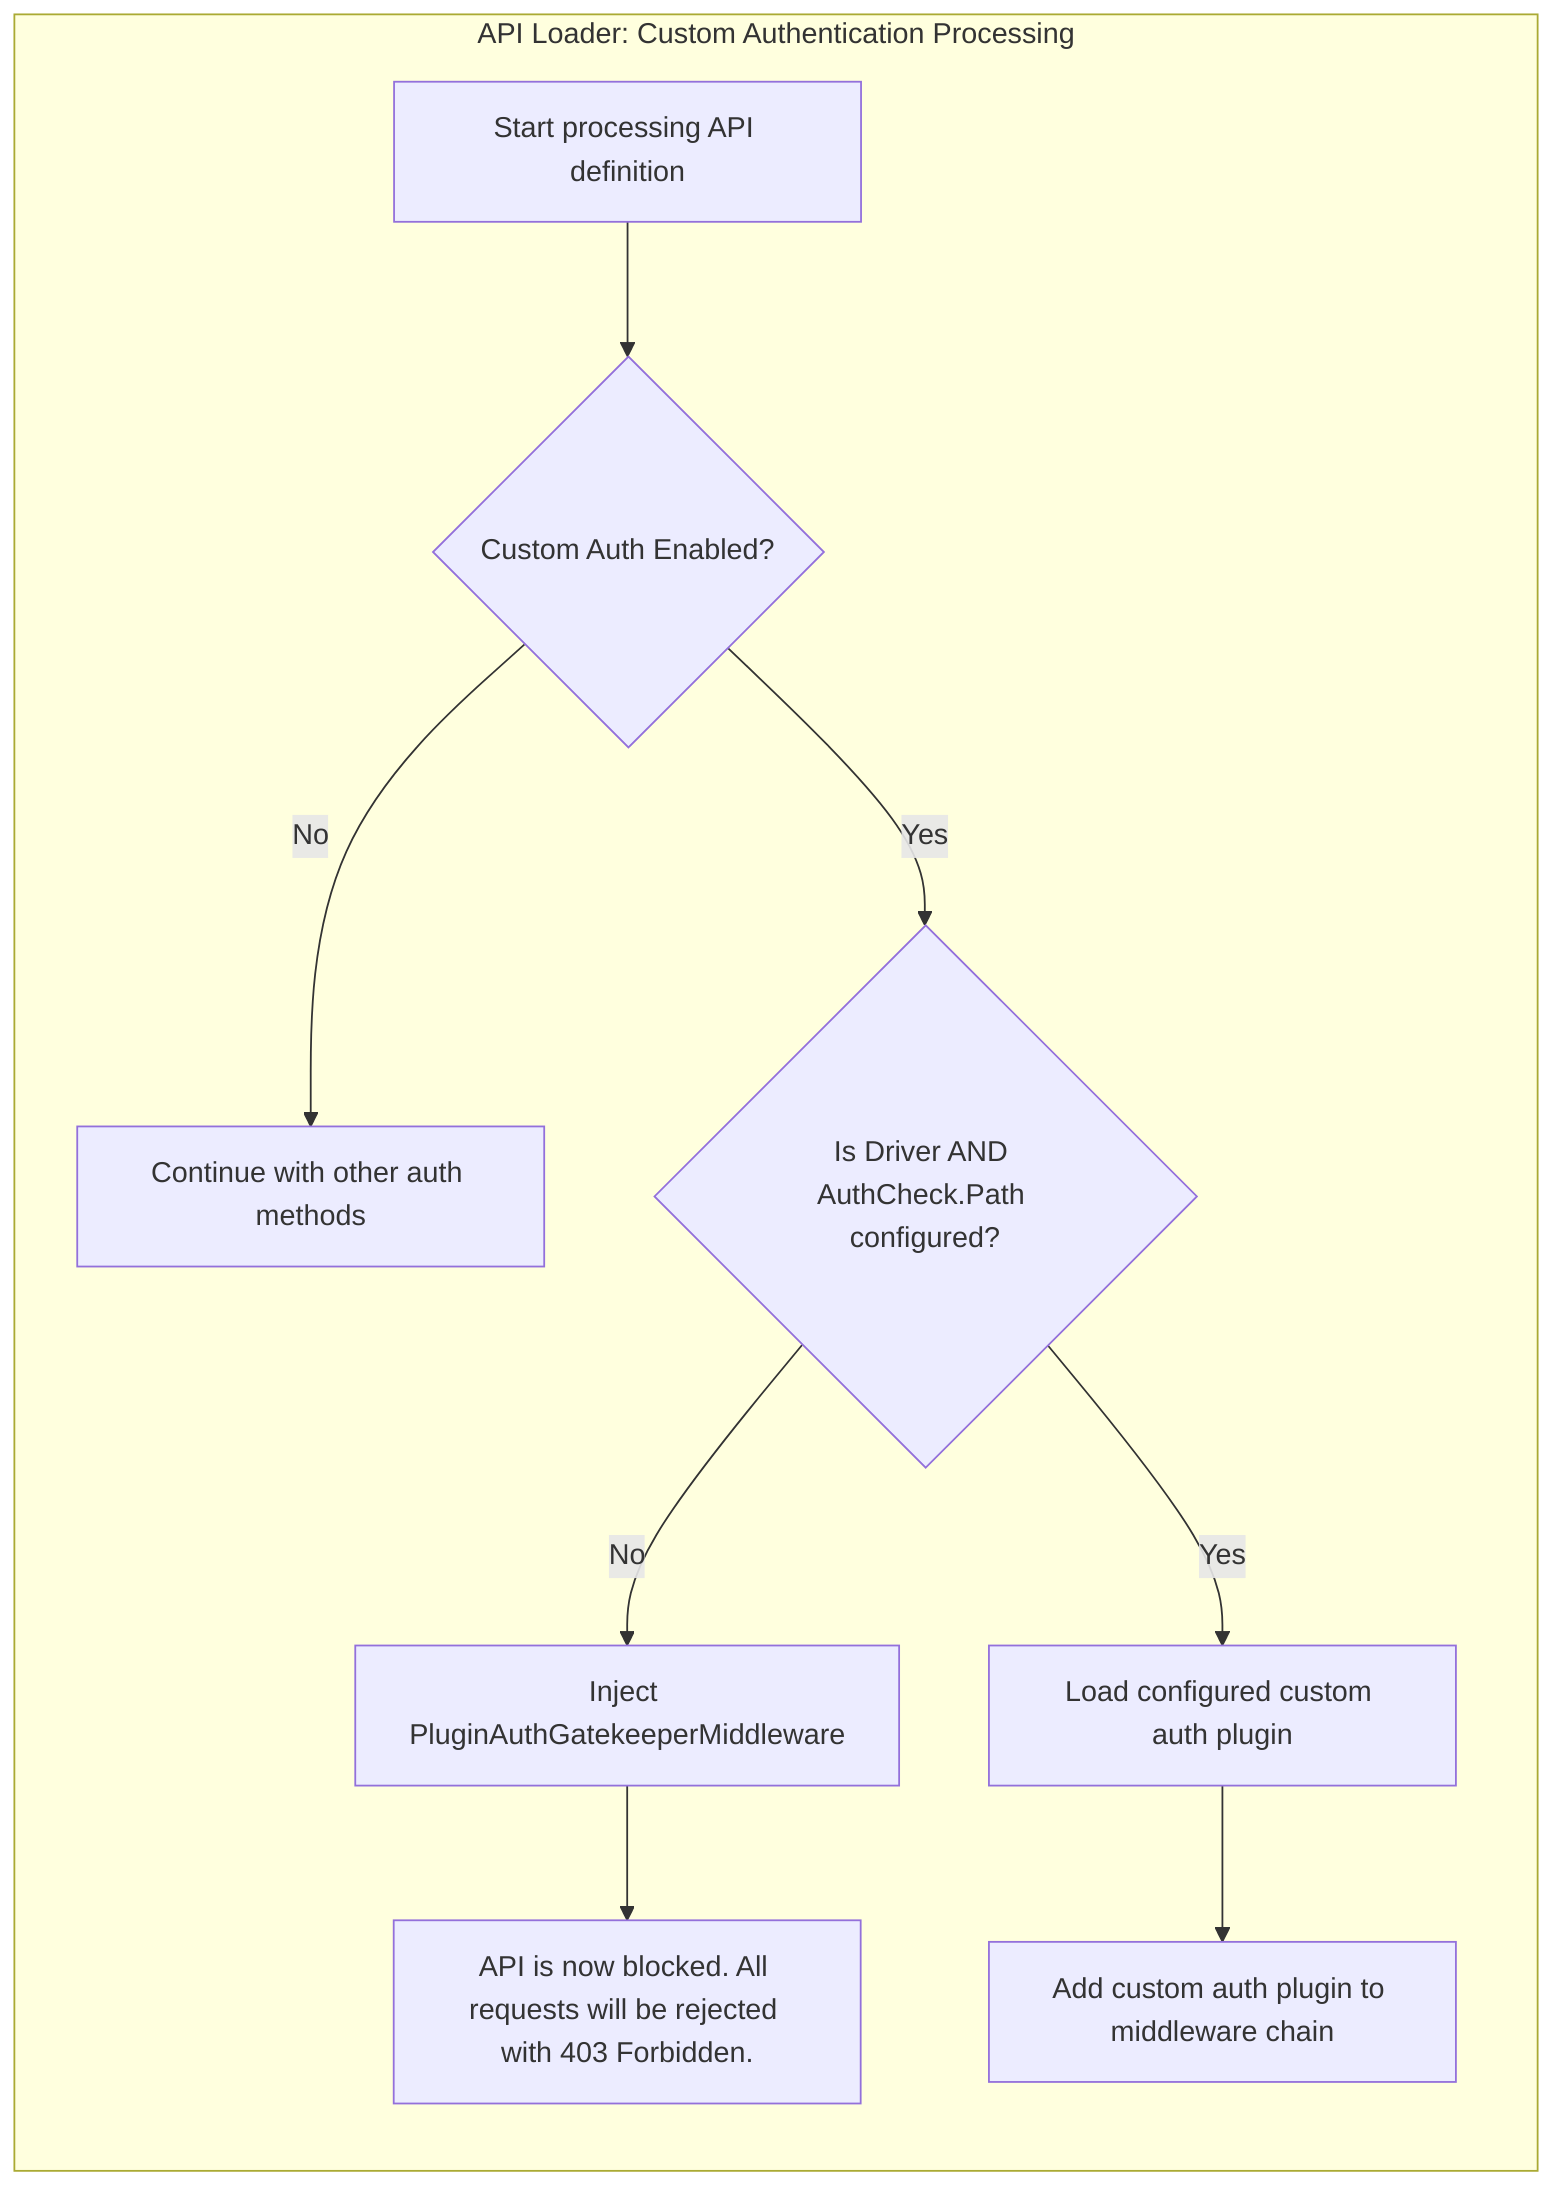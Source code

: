 flowchart TD
    subgraph API_Loader_Custom_Authentication_Processing[API Loader: Custom Authentication Processing]
        direction TB
        A[Start processing API definition] --> B{Custom Auth Enabled?}
        B -- No --> C[Continue with other auth methods]
        B -- Yes --> D{Is Driver AND AuthCheck.Path configured?}
        D -- No --> E[Inject PluginAuthGatekeeperMiddleware]
        E --> F[API is now blocked. All requests will be rejected with 403 Forbidden.]
        D -- Yes --> G[Load configured custom auth plugin]
        G --> H[Add custom auth plugin to middleware chain]
    end